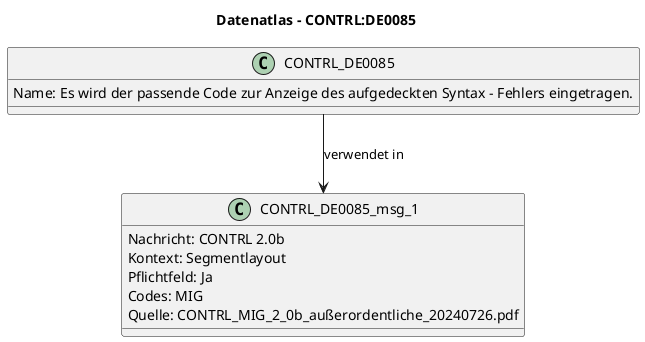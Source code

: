 @startuml
title Datenatlas – CONTRL:DE0085
class CONTRL_DE0085 {
  Name: Es wird der passende Code zur Anzeige des aufgedeckten Syntax - Fehlers eingetragen.
}
class CONTRL_DE0085_msg_1 {
  Nachricht: CONTRL 2.0b
  Kontext: Segmentlayout
  Pflichtfeld: Ja
  Codes: MIG
  Quelle: CONTRL_MIG_2_0b_außerordentliche_20240726.pdf
}
CONTRL_DE0085 --> CONTRL_DE0085_msg_1 : verwendet in
@enduml
